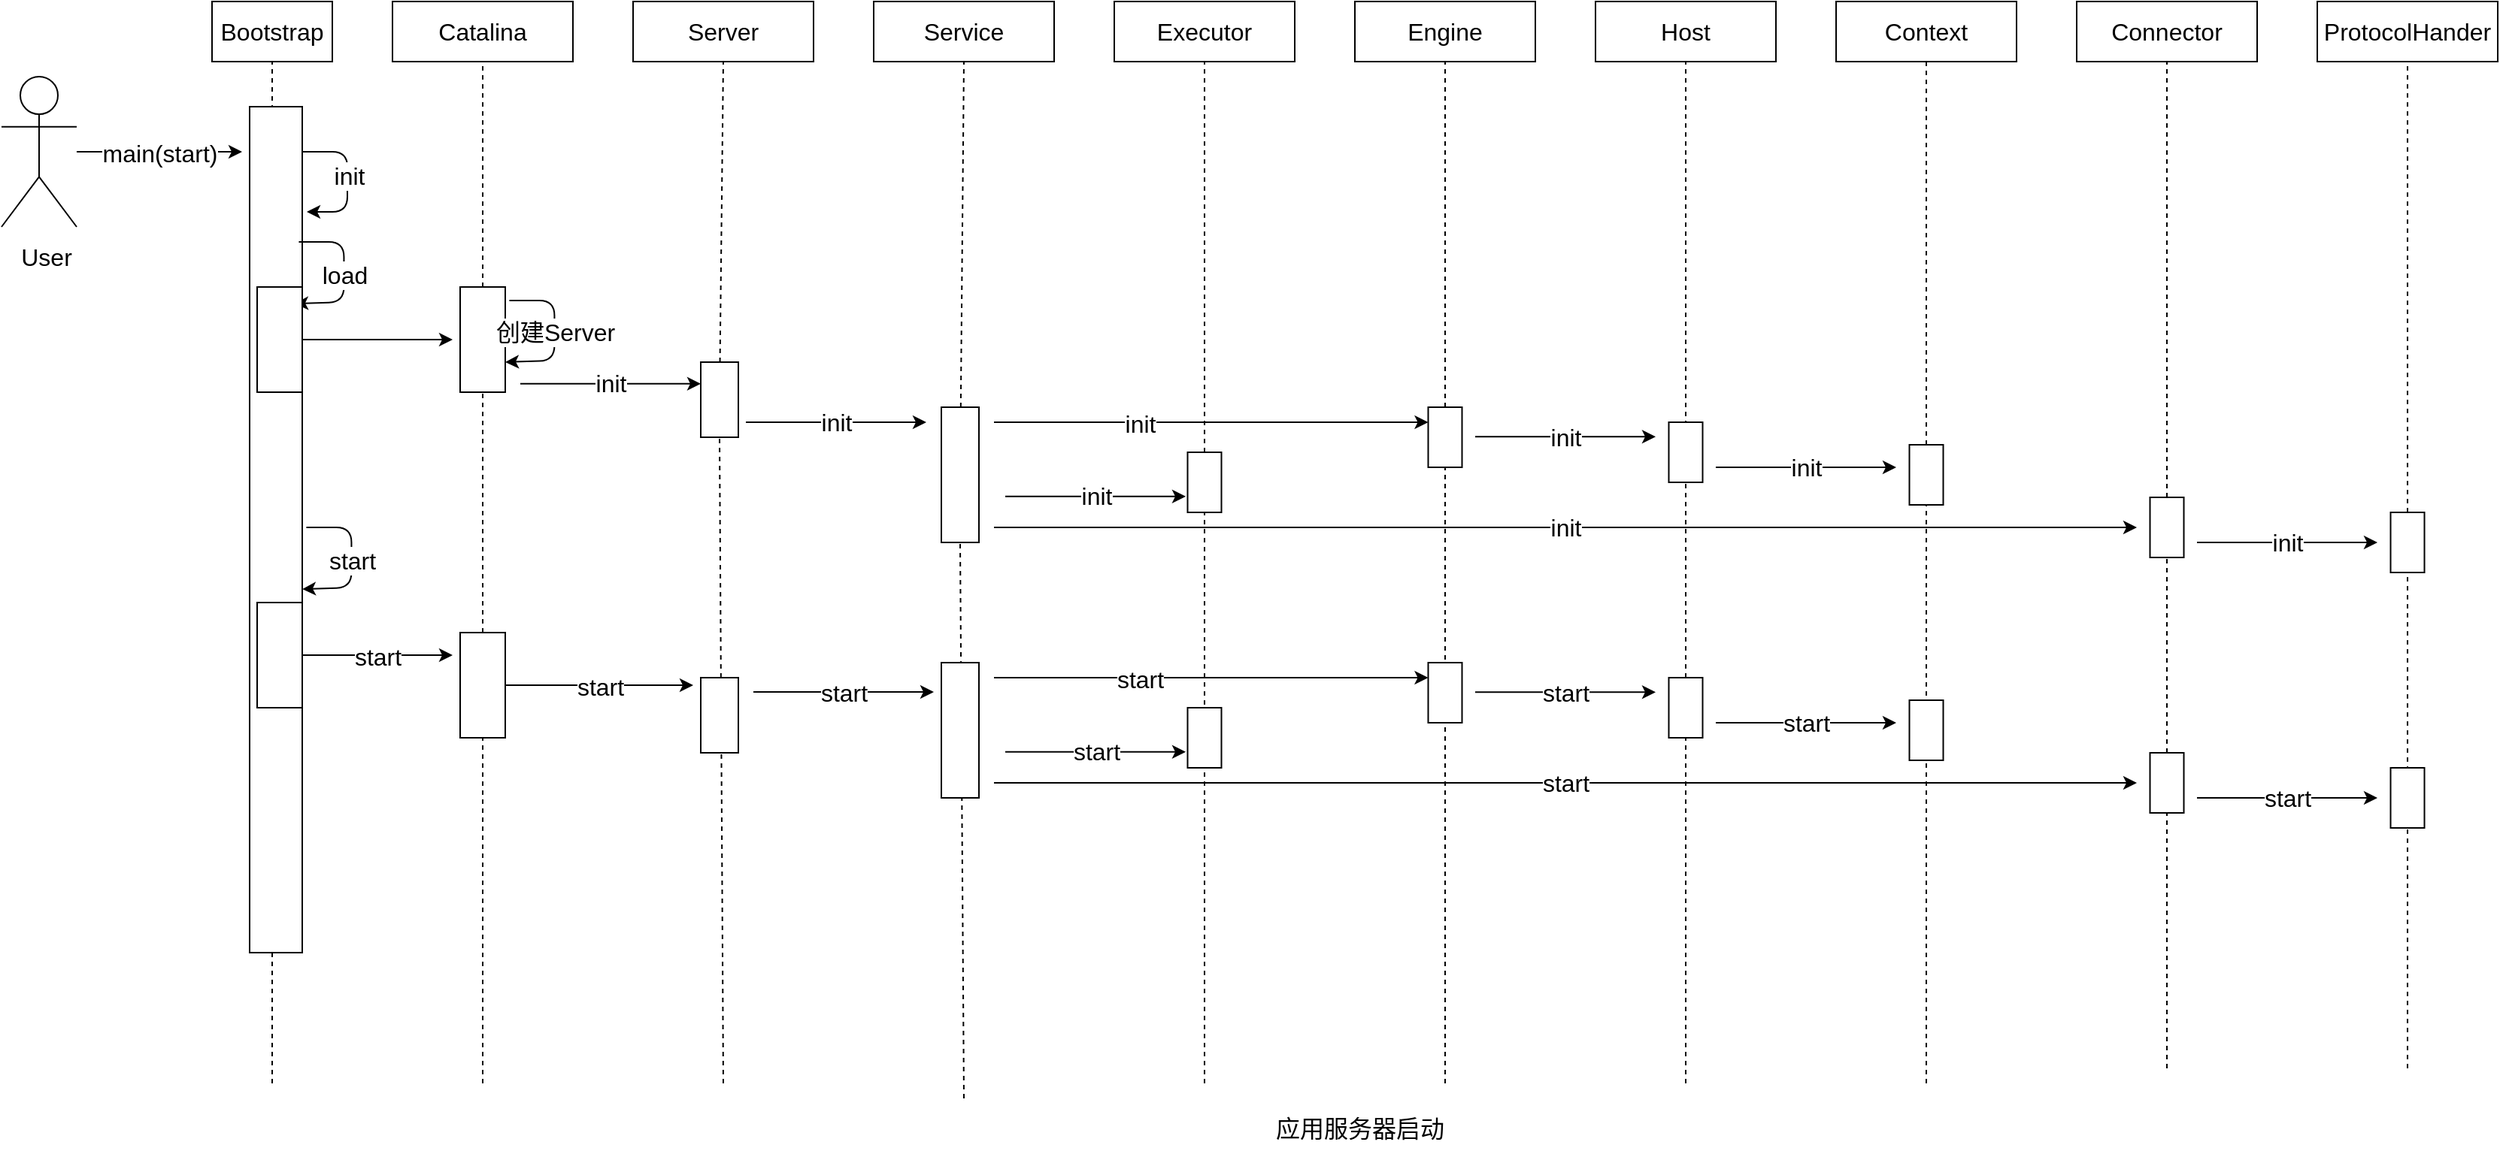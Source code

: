 <mxfile version="14.5.8" type="github">
  <diagram id="MXcY_-OrrRGdvUZjyQHK" name="第 1 页">
    <mxGraphModel dx="1694" dy="1091" grid="0" gridSize="10" guides="1" tooltips="1" connect="1" arrows="1" fold="1" page="1" pageScale="1" pageWidth="9900" pageHeight="9900" math="0" shadow="0">
      <root>
        <mxCell id="0" />
        <mxCell id="1" parent="0" />
        <mxCell id="sS-mawD9lKDqWWEO7rcs-38" value="main(start)" style="edgeStyle=orthogonalEdgeStyle;rounded=0;orthogonalLoop=1;jettySize=auto;html=1;fontSize=16;" edge="1" parent="1" source="sS-mawD9lKDqWWEO7rcs-8">
          <mxGeometry relative="1" as="geometry">
            <mxPoint x="460" y="580.0" as="targetPoint" />
          </mxGeometry>
        </mxCell>
        <mxCell id="sS-mawD9lKDqWWEO7rcs-8" value="" style="shape=umlActor;verticalLabelPosition=bottom;verticalAlign=top;html=1;outlineConnect=0;" vertex="1" parent="1">
          <mxGeometry x="300" y="530" width="50" height="100" as="geometry" />
        </mxCell>
        <mxCell id="sS-mawD9lKDqWWEO7rcs-9" value="Bootstrap" style="rounded=0;whiteSpace=wrap;html=1;fontSize=16;" vertex="1" parent="1">
          <mxGeometry x="440" y="480" width="80" height="40" as="geometry" />
        </mxCell>
        <mxCell id="sS-mawD9lKDqWWEO7rcs-10" value="" style="endArrow=none;dashed=1;html=1;fontSize=16;entryX=0.5;entryY=1;entryDx=0;entryDy=0;" edge="1" parent="1" target="sS-mawD9lKDqWWEO7rcs-9">
          <mxGeometry width="50" height="50" relative="1" as="geometry">
            <mxPoint x="480" y="1200" as="sourcePoint" />
            <mxPoint x="480" y="530" as="targetPoint" />
          </mxGeometry>
        </mxCell>
        <mxCell id="sS-mawD9lKDqWWEO7rcs-13" value="Catalina" style="rounded=0;whiteSpace=wrap;html=1;fontSize=16;" vertex="1" parent="1">
          <mxGeometry x="560" y="480" width="120" height="40" as="geometry" />
        </mxCell>
        <mxCell id="sS-mawD9lKDqWWEO7rcs-14" value="" style="endArrow=none;dashed=1;html=1;fontSize=16;entryX=0.5;entryY=1;entryDx=0;entryDy=0;" edge="1" parent="1" target="sS-mawD9lKDqWWEO7rcs-13" source="sS-mawD9lKDqWWEO7rcs-47">
          <mxGeometry width="50" height="50" relative="1" as="geometry">
            <mxPoint x="620" y="1200" as="sourcePoint" />
            <mxPoint x="600" y="530" as="targetPoint" />
          </mxGeometry>
        </mxCell>
        <mxCell id="sS-mawD9lKDqWWEO7rcs-15" value="Connector" style="rounded=0;whiteSpace=wrap;html=1;fontSize=16;" vertex="1" parent="1">
          <mxGeometry x="1680" y="480" width="120" height="40" as="geometry" />
        </mxCell>
        <mxCell id="sS-mawD9lKDqWWEO7rcs-16" value="" style="endArrow=none;dashed=1;html=1;fontSize=16;entryX=0.5;entryY=1;entryDx=0;entryDy=0;" edge="1" parent="1" target="sS-mawD9lKDqWWEO7rcs-15" source="sS-mawD9lKDqWWEO7rcs-78">
          <mxGeometry width="50" height="50" relative="1" as="geometry">
            <mxPoint x="1740" y="1190" as="sourcePoint" />
            <mxPoint x="1760" y="530" as="targetPoint" />
          </mxGeometry>
        </mxCell>
        <mxCell id="sS-mawD9lKDqWWEO7rcs-19" value="Server" style="rounded=0;whiteSpace=wrap;html=1;fontSize=16;" vertex="1" parent="1">
          <mxGeometry x="720" y="480" width="120" height="40" as="geometry" />
        </mxCell>
        <mxCell id="sS-mawD9lKDqWWEO7rcs-20" value="" style="endArrow=none;dashed=1;html=1;fontSize=16;entryX=0.5;entryY=1;entryDx=0;entryDy=0;" edge="1" parent="1" target="sS-mawD9lKDqWWEO7rcs-19" source="sS-mawD9lKDqWWEO7rcs-52">
          <mxGeometry width="50" height="50" relative="1" as="geometry">
            <mxPoint x="780" y="1200" as="sourcePoint" />
            <mxPoint x="800" y="530" as="targetPoint" />
          </mxGeometry>
        </mxCell>
        <mxCell id="sS-mawD9lKDqWWEO7rcs-21" value="Service" style="rounded=0;whiteSpace=wrap;html=1;fontSize=16;" vertex="1" parent="1">
          <mxGeometry x="880" y="480" width="120" height="40" as="geometry" />
        </mxCell>
        <mxCell id="sS-mawD9lKDqWWEO7rcs-22" value="" style="endArrow=none;dashed=1;html=1;fontSize=16;entryX=0.5;entryY=1;entryDx=0;entryDy=0;" edge="1" parent="1" target="sS-mawD9lKDqWWEO7rcs-21" source="sS-mawD9lKDqWWEO7rcs-58">
          <mxGeometry width="50" height="50" relative="1" as="geometry">
            <mxPoint x="940" y="1210" as="sourcePoint" />
            <mxPoint x="960" y="530" as="targetPoint" />
          </mxGeometry>
        </mxCell>
        <mxCell id="sS-mawD9lKDqWWEO7rcs-23" value="Executor" style="rounded=0;whiteSpace=wrap;html=1;fontSize=16;" vertex="1" parent="1">
          <mxGeometry x="1040" y="480" width="120" height="40" as="geometry" />
        </mxCell>
        <mxCell id="sS-mawD9lKDqWWEO7rcs-24" value="" style="endArrow=none;dashed=1;html=1;fontSize=16;entryX=0.5;entryY=1;entryDx=0;entryDy=0;" edge="1" parent="1" target="sS-mawD9lKDqWWEO7rcs-23" source="sS-mawD9lKDqWWEO7rcs-62">
          <mxGeometry width="50" height="50" relative="1" as="geometry">
            <mxPoint x="1100" y="1200" as="sourcePoint" />
            <mxPoint x="1120" y="530" as="targetPoint" />
          </mxGeometry>
        </mxCell>
        <mxCell id="sS-mawD9lKDqWWEO7rcs-25" value="Engine" style="rounded=0;whiteSpace=wrap;html=1;fontSize=16;" vertex="1" parent="1">
          <mxGeometry x="1200" y="480" width="120" height="40" as="geometry" />
        </mxCell>
        <mxCell id="sS-mawD9lKDqWWEO7rcs-26" value="" style="endArrow=none;dashed=1;html=1;fontSize=16;entryX=0.5;entryY=1;entryDx=0;entryDy=0;" edge="1" parent="1" target="sS-mawD9lKDqWWEO7rcs-25" source="sS-mawD9lKDqWWEO7rcs-64">
          <mxGeometry width="50" height="50" relative="1" as="geometry">
            <mxPoint x="1260" y="1200" as="sourcePoint" />
            <mxPoint x="1280" y="530" as="targetPoint" />
          </mxGeometry>
        </mxCell>
        <mxCell id="sS-mawD9lKDqWWEO7rcs-27" value="Context" style="rounded=0;whiteSpace=wrap;html=1;fontSize=16;" vertex="1" parent="1">
          <mxGeometry x="1520" y="480" width="120" height="40" as="geometry" />
        </mxCell>
        <mxCell id="sS-mawD9lKDqWWEO7rcs-28" value="" style="endArrow=none;dashed=1;html=1;fontSize=16;entryX=0.5;entryY=1;entryDx=0;entryDy=0;" edge="1" parent="1" target="sS-mawD9lKDqWWEO7rcs-27" source="sS-mawD9lKDqWWEO7rcs-70">
          <mxGeometry width="50" height="50" relative="1" as="geometry">
            <mxPoint x="1580" y="1200" as="sourcePoint" />
            <mxPoint x="1600" y="530" as="targetPoint" />
          </mxGeometry>
        </mxCell>
        <mxCell id="sS-mawD9lKDqWWEO7rcs-29" value="Host" style="rounded=0;whiteSpace=wrap;html=1;fontSize=16;" vertex="1" parent="1">
          <mxGeometry x="1360" y="480" width="120" height="40" as="geometry" />
        </mxCell>
        <mxCell id="sS-mawD9lKDqWWEO7rcs-30" value="" style="endArrow=none;dashed=1;html=1;fontSize=16;entryX=0.5;entryY=1;entryDx=0;entryDy=0;" edge="1" target="sS-mawD9lKDqWWEO7rcs-29" parent="1">
          <mxGeometry width="50" height="50" relative="1" as="geometry">
            <mxPoint x="1420" y="1200" as="sourcePoint" />
            <mxPoint x="1440" y="530" as="targetPoint" />
          </mxGeometry>
        </mxCell>
        <mxCell id="sS-mawD9lKDqWWEO7rcs-33" value="ProtocolHander" style="rounded=0;whiteSpace=wrap;html=1;fontSize=16;" vertex="1" parent="1">
          <mxGeometry x="1840" y="480" width="120" height="40" as="geometry" />
        </mxCell>
        <mxCell id="sS-mawD9lKDqWWEO7rcs-34" value="" style="endArrow=none;dashed=1;html=1;fontSize=16;entryX=0.5;entryY=1;entryDx=0;entryDy=0;" edge="1" parent="1" target="sS-mawD9lKDqWWEO7rcs-33" source="sS-mawD9lKDqWWEO7rcs-80">
          <mxGeometry width="50" height="50" relative="1" as="geometry">
            <mxPoint x="1900" y="1190" as="sourcePoint" />
            <mxPoint x="1920" y="530" as="targetPoint" />
          </mxGeometry>
        </mxCell>
        <mxCell id="sS-mawD9lKDqWWEO7rcs-35" value="User" style="text;html=1;strokeColor=none;fillColor=none;align=center;verticalAlign=middle;whiteSpace=wrap;rounded=0;fontSize=16;" vertex="1" parent="1">
          <mxGeometry x="310" y="640" width="40" height="20" as="geometry" />
        </mxCell>
        <mxCell id="sS-mawD9lKDqWWEO7rcs-37" value="" style="rounded=0;whiteSpace=wrap;html=1;fontSize=16;" vertex="1" parent="1">
          <mxGeometry x="465" y="550" width="35" height="563" as="geometry" />
        </mxCell>
        <mxCell id="sS-mawD9lKDqWWEO7rcs-39" value="" style="endArrow=classic;html=1;fontSize=16;" edge="1" parent="1">
          <mxGeometry width="50" height="50" relative="1" as="geometry">
            <mxPoint x="500" y="580" as="sourcePoint" />
            <mxPoint x="503" y="620" as="targetPoint" />
            <Array as="points">
              <mxPoint x="530" y="580" />
              <mxPoint x="530" y="620" />
            </Array>
          </mxGeometry>
        </mxCell>
        <mxCell id="sS-mawD9lKDqWWEO7rcs-42" value="init" style="edgeLabel;html=1;align=center;verticalAlign=middle;resizable=0;points=[];fontSize=16;" vertex="1" connectable="0" parent="sS-mawD9lKDqWWEO7rcs-39">
          <mxGeometry x="-0.053" y="1" relative="1" as="geometry">
            <mxPoint as="offset" />
          </mxGeometry>
        </mxCell>
        <mxCell id="sS-mawD9lKDqWWEO7rcs-43" value="load" style="endArrow=classic;html=1;fontSize=16;entryX=1.076;entryY=0.192;entryDx=0;entryDy=0;entryPerimeter=0;" edge="1" parent="1">
          <mxGeometry width="50" height="50" relative="1" as="geometry">
            <mxPoint x="497.72" y="640.0" as="sourcePoint" />
            <mxPoint x="495.0" y="681.04" as="targetPoint" />
            <Array as="points">
              <mxPoint x="527.72" y="640" />
              <mxPoint x="527.72" y="680" />
            </Array>
          </mxGeometry>
        </mxCell>
        <mxCell id="sS-mawD9lKDqWWEO7rcs-49" style="edgeStyle=orthogonalEdgeStyle;rounded=0;orthogonalLoop=1;jettySize=auto;html=1;fontSize=16;" edge="1" parent="1" source="sS-mawD9lKDqWWEO7rcs-46">
          <mxGeometry relative="1" as="geometry">
            <mxPoint x="600" y="705.0" as="targetPoint" />
          </mxGeometry>
        </mxCell>
        <mxCell id="sS-mawD9lKDqWWEO7rcs-46" value="" style="rounded=0;whiteSpace=wrap;html=1;fontSize=16;" vertex="1" parent="1">
          <mxGeometry x="470" y="670" width="30" height="70" as="geometry" />
        </mxCell>
        <mxCell id="sS-mawD9lKDqWWEO7rcs-47" value="" style="rounded=0;whiteSpace=wrap;html=1;fontSize=16;" vertex="1" parent="1">
          <mxGeometry x="605" y="670" width="30" height="70" as="geometry" />
        </mxCell>
        <mxCell id="sS-mawD9lKDqWWEO7rcs-48" value="" style="endArrow=none;dashed=1;html=1;fontSize=16;entryX=0.5;entryY=1;entryDx=0;entryDy=0;" edge="1" parent="1" source="sS-mawD9lKDqWWEO7rcs-90" target="sS-mawD9lKDqWWEO7rcs-47">
          <mxGeometry width="50" height="50" relative="1" as="geometry">
            <mxPoint x="620" y="1200" as="sourcePoint" />
            <mxPoint x="620" y="520.0" as="targetPoint" />
          </mxGeometry>
        </mxCell>
        <mxCell id="sS-mawD9lKDqWWEO7rcs-51" value="创建Server" style="endArrow=classic;html=1;fontSize=16;entryX=1.076;entryY=0.192;entryDx=0;entryDy=0;entryPerimeter=0;" edge="1" parent="1">
          <mxGeometry width="50" height="50" relative="1" as="geometry">
            <mxPoint x="637.72" y="678.96" as="sourcePoint" />
            <mxPoint x="635.0" y="720" as="targetPoint" />
            <Array as="points">
              <mxPoint x="667.72" y="678.96" />
              <mxPoint x="667.72" y="718.96" />
            </Array>
          </mxGeometry>
        </mxCell>
        <mxCell id="sS-mawD9lKDqWWEO7rcs-52" value="" style="rounded=0;whiteSpace=wrap;html=1;fontSize=16;" vertex="1" parent="1">
          <mxGeometry x="765" y="720" width="25" height="50" as="geometry" />
        </mxCell>
        <mxCell id="sS-mawD9lKDqWWEO7rcs-53" value="" style="endArrow=none;dashed=1;html=1;fontSize=16;entryX=0.5;entryY=1;entryDx=0;entryDy=0;" edge="1" parent="1" target="sS-mawD9lKDqWWEO7rcs-52">
          <mxGeometry width="50" height="50" relative="1" as="geometry">
            <mxPoint x="780" y="1200" as="sourcePoint" />
            <mxPoint x="780" y="520.0" as="targetPoint" />
          </mxGeometry>
        </mxCell>
        <mxCell id="sS-mawD9lKDqWWEO7rcs-57" value="init" style="edgeStyle=orthogonalEdgeStyle;rounded=0;orthogonalLoop=1;jettySize=auto;html=1;fontSize=16;" edge="1" parent="1">
          <mxGeometry relative="1" as="geometry">
            <mxPoint x="765" y="734.41" as="targetPoint" />
            <mxPoint x="645" y="734.41" as="sourcePoint" />
          </mxGeometry>
        </mxCell>
        <mxCell id="sS-mawD9lKDqWWEO7rcs-58" value="" style="rounded=0;whiteSpace=wrap;html=1;fontSize=16;" vertex="1" parent="1">
          <mxGeometry x="925" y="750" width="25" height="90" as="geometry" />
        </mxCell>
        <mxCell id="sS-mawD9lKDqWWEO7rcs-59" value="" style="endArrow=none;dashed=1;html=1;fontSize=16;entryX=0.5;entryY=1;entryDx=0;entryDy=0;" edge="1" parent="1" target="sS-mawD9lKDqWWEO7rcs-58">
          <mxGeometry width="50" height="50" relative="1" as="geometry">
            <mxPoint x="940" y="1210" as="sourcePoint" />
            <mxPoint x="940" y="520.0" as="targetPoint" />
          </mxGeometry>
        </mxCell>
        <mxCell id="sS-mawD9lKDqWWEO7rcs-61" value="init" style="edgeStyle=orthogonalEdgeStyle;rounded=0;orthogonalLoop=1;jettySize=auto;html=1;fontSize=16;" edge="1" parent="1">
          <mxGeometry relative="1" as="geometry">
            <mxPoint x="915" y="760.0" as="targetPoint" />
            <mxPoint x="795" y="760.0" as="sourcePoint" />
          </mxGeometry>
        </mxCell>
        <mxCell id="sS-mawD9lKDqWWEO7rcs-62" value="" style="rounded=0;whiteSpace=wrap;html=1;fontSize=16;" vertex="1" parent="1">
          <mxGeometry x="1088.75" y="780" width="22.5" height="40" as="geometry" />
        </mxCell>
        <mxCell id="sS-mawD9lKDqWWEO7rcs-63" value="" style="endArrow=none;dashed=1;html=1;fontSize=16;entryX=0.5;entryY=1;entryDx=0;entryDy=0;" edge="1" parent="1" target="sS-mawD9lKDqWWEO7rcs-62">
          <mxGeometry width="50" height="50" relative="1" as="geometry">
            <mxPoint x="1100" y="1200" as="sourcePoint" />
            <mxPoint x="1100" y="520.0" as="targetPoint" />
          </mxGeometry>
        </mxCell>
        <mxCell id="sS-mawD9lKDqWWEO7rcs-64" value="" style="rounded=0;whiteSpace=wrap;html=1;fontSize=16;" vertex="1" parent="1">
          <mxGeometry x="1248.75" y="750" width="22.5" height="40" as="geometry" />
        </mxCell>
        <mxCell id="sS-mawD9lKDqWWEO7rcs-65" value="" style="endArrow=none;dashed=1;html=1;fontSize=16;entryX=0.5;entryY=1;entryDx=0;entryDy=0;" edge="1" parent="1" target="sS-mawD9lKDqWWEO7rcs-64">
          <mxGeometry width="50" height="50" relative="1" as="geometry">
            <mxPoint x="1260" y="1200" as="sourcePoint" />
            <mxPoint x="1260" y="520.0" as="targetPoint" />
          </mxGeometry>
        </mxCell>
        <mxCell id="sS-mawD9lKDqWWEO7rcs-66" value="init" style="edgeStyle=orthogonalEdgeStyle;rounded=0;orthogonalLoop=1;jettySize=auto;html=1;fontSize=16;" edge="1" parent="1">
          <mxGeometry relative="1" as="geometry">
            <mxPoint x="1087.5" y="809.41" as="targetPoint" />
            <mxPoint x="967.5" y="809.41" as="sourcePoint" />
          </mxGeometry>
        </mxCell>
        <mxCell id="sS-mawD9lKDqWWEO7rcs-67" style="edgeStyle=orthogonalEdgeStyle;rounded=0;orthogonalLoop=1;jettySize=auto;html=1;fontSize=16;" edge="1" parent="1">
          <mxGeometry relative="1" as="geometry">
            <mxPoint x="1248.75" y="760.0" as="targetPoint" />
            <mxPoint x="960" y="760" as="sourcePoint" />
          </mxGeometry>
        </mxCell>
        <mxCell id="sS-mawD9lKDqWWEO7rcs-68" value="init" style="edgeLabel;html=1;align=center;verticalAlign=middle;resizable=0;points=[];fontSize=16;" vertex="1" connectable="0" parent="sS-mawD9lKDqWWEO7rcs-67">
          <mxGeometry x="-0.327" y="-1" relative="1" as="geometry">
            <mxPoint as="offset" />
          </mxGeometry>
        </mxCell>
        <mxCell id="sS-mawD9lKDqWWEO7rcs-69" value="" style="rounded=0;whiteSpace=wrap;html=1;fontSize=16;" vertex="1" parent="1">
          <mxGeometry x="1408.75" y="760" width="22.5" height="40" as="geometry" />
        </mxCell>
        <mxCell id="sS-mawD9lKDqWWEO7rcs-70" value="" style="rounded=0;whiteSpace=wrap;html=1;fontSize=16;" vertex="1" parent="1">
          <mxGeometry x="1568.75" y="775" width="22.5" height="40" as="geometry" />
        </mxCell>
        <mxCell id="sS-mawD9lKDqWWEO7rcs-71" value="" style="endArrow=none;dashed=1;html=1;fontSize=16;entryX=0.5;entryY=1;entryDx=0;entryDy=0;" edge="1" parent="1" target="sS-mawD9lKDqWWEO7rcs-70">
          <mxGeometry width="50" height="50" relative="1" as="geometry">
            <mxPoint x="1580" y="1200.0" as="sourcePoint" />
            <mxPoint x="1580" y="520" as="targetPoint" />
          </mxGeometry>
        </mxCell>
        <mxCell id="sS-mawD9lKDqWWEO7rcs-73" value="init" style="edgeStyle=orthogonalEdgeStyle;rounded=0;orthogonalLoop=1;jettySize=auto;html=1;fontSize=16;" edge="1" parent="1">
          <mxGeometry relative="1" as="geometry">
            <mxPoint x="1400" y="769.66" as="targetPoint" />
            <mxPoint x="1280" y="769.66" as="sourcePoint" />
          </mxGeometry>
        </mxCell>
        <mxCell id="sS-mawD9lKDqWWEO7rcs-77" value="init" style="edgeStyle=orthogonalEdgeStyle;rounded=0;orthogonalLoop=1;jettySize=auto;html=1;fontSize=16;" edge="1" parent="1">
          <mxGeometry relative="1" as="geometry">
            <mxPoint x="1560" y="790.0" as="targetPoint" />
            <mxPoint x="1440" y="790.0" as="sourcePoint" />
          </mxGeometry>
        </mxCell>
        <mxCell id="sS-mawD9lKDqWWEO7rcs-78" value="" style="rounded=0;whiteSpace=wrap;html=1;fontSize=16;" vertex="1" parent="1">
          <mxGeometry x="1728.75" y="810" width="22.5" height="40" as="geometry" />
        </mxCell>
        <mxCell id="sS-mawD9lKDqWWEO7rcs-79" value="" style="endArrow=none;dashed=1;html=1;fontSize=16;entryX=0.5;entryY=1;entryDx=0;entryDy=0;" edge="1" parent="1" target="sS-mawD9lKDqWWEO7rcs-78">
          <mxGeometry width="50" height="50" relative="1" as="geometry">
            <mxPoint x="1740" y="1190.0" as="sourcePoint" />
            <mxPoint x="1740" y="520" as="targetPoint" />
          </mxGeometry>
        </mxCell>
        <mxCell id="sS-mawD9lKDqWWEO7rcs-84" value="start" style="edgeStyle=orthogonalEdgeStyle;rounded=0;orthogonalLoop=1;jettySize=auto;html=1;fontSize=16;" edge="1" parent="1">
          <mxGeometry relative="1" as="geometry">
            <mxPoint x="920" y="939.5" as="targetPoint" />
            <mxPoint x="800" y="939.5" as="sourcePoint" />
          </mxGeometry>
        </mxCell>
        <mxCell id="sS-mawD9lKDqWWEO7rcs-85" value="init" style="endArrow=classic;html=1;fontSize=16;" edge="1" parent="1">
          <mxGeometry width="50" height="50" relative="1" as="geometry">
            <mxPoint x="960" y="830" as="sourcePoint" />
            <mxPoint x="1720" y="830" as="targetPoint" />
          </mxGeometry>
        </mxCell>
        <mxCell id="sS-mawD9lKDqWWEO7rcs-80" value="" style="rounded=0;whiteSpace=wrap;html=1;fontSize=16;" vertex="1" parent="1">
          <mxGeometry x="1888.75" y="820" width="22.5" height="40" as="geometry" />
        </mxCell>
        <mxCell id="sS-mawD9lKDqWWEO7rcs-86" value="" style="endArrow=none;dashed=1;html=1;fontSize=16;entryX=0.5;entryY=1;entryDx=0;entryDy=0;" edge="1" parent="1" target="sS-mawD9lKDqWWEO7rcs-80">
          <mxGeometry width="50" height="50" relative="1" as="geometry">
            <mxPoint x="1900" y="1190" as="sourcePoint" />
            <mxPoint x="1900" y="520" as="targetPoint" />
          </mxGeometry>
        </mxCell>
        <mxCell id="sS-mawD9lKDqWWEO7rcs-87" value="init" style="edgeStyle=orthogonalEdgeStyle;rounded=0;orthogonalLoop=1;jettySize=auto;html=1;fontSize=16;" edge="1" parent="1">
          <mxGeometry relative="1" as="geometry">
            <mxPoint x="1880" y="840" as="targetPoint" />
            <mxPoint x="1760" y="840" as="sourcePoint" />
          </mxGeometry>
        </mxCell>
        <mxCell id="sS-mawD9lKDqWWEO7rcs-92" value="start" style="edgeStyle=orthogonalEdgeStyle;rounded=0;orthogonalLoop=1;jettySize=auto;html=1;fontSize=16;" edge="1" parent="1" source="sS-mawD9lKDqWWEO7rcs-88">
          <mxGeometry relative="1" as="geometry">
            <mxPoint x="600" y="915" as="targetPoint" />
          </mxGeometry>
        </mxCell>
        <mxCell id="sS-mawD9lKDqWWEO7rcs-88" value="" style="rounded=0;whiteSpace=wrap;html=1;fontSize=16;" vertex="1" parent="1">
          <mxGeometry x="470" y="880" width="30" height="70" as="geometry" />
        </mxCell>
        <mxCell id="sS-mawD9lKDqWWEO7rcs-89" value="start" style="endArrow=classic;html=1;fontSize=16;entryX=1.076;entryY=0.192;entryDx=0;entryDy=0;entryPerimeter=0;" edge="1" parent="1">
          <mxGeometry width="50" height="50" relative="1" as="geometry">
            <mxPoint x="502.72" y="830.0" as="sourcePoint" />
            <mxPoint x="500.0" y="871.04" as="targetPoint" />
            <Array as="points">
              <mxPoint x="532.72" y="830" />
              <mxPoint x="532.72" y="870" />
            </Array>
          </mxGeometry>
        </mxCell>
        <mxCell id="sS-mawD9lKDqWWEO7rcs-94" value="start" style="edgeStyle=orthogonalEdgeStyle;rounded=0;orthogonalLoop=1;jettySize=auto;html=1;fontSize=16;" edge="1" parent="1" source="sS-mawD9lKDqWWEO7rcs-90">
          <mxGeometry relative="1" as="geometry">
            <mxPoint x="760" y="935" as="targetPoint" />
          </mxGeometry>
        </mxCell>
        <mxCell id="sS-mawD9lKDqWWEO7rcs-90" value="" style="rounded=0;whiteSpace=wrap;html=1;fontSize=16;" vertex="1" parent="1">
          <mxGeometry x="605" y="900" width="30" height="70" as="geometry" />
        </mxCell>
        <mxCell id="sS-mawD9lKDqWWEO7rcs-91" value="" style="endArrow=none;dashed=1;html=1;fontSize=16;entryX=0.5;entryY=1;entryDx=0;entryDy=0;" edge="1" parent="1" target="sS-mawD9lKDqWWEO7rcs-90">
          <mxGeometry width="50" height="50" relative="1" as="geometry">
            <mxPoint x="620" y="1200" as="sourcePoint" />
            <mxPoint x="620" y="740" as="targetPoint" />
          </mxGeometry>
        </mxCell>
        <mxCell id="sS-mawD9lKDqWWEO7rcs-93" value="" style="rounded=0;whiteSpace=wrap;html=1;fontSize=16;" vertex="1" parent="1">
          <mxGeometry x="765" y="930" width="25" height="50" as="geometry" />
        </mxCell>
        <mxCell id="sS-mawD9lKDqWWEO7rcs-96" value="" style="rounded=0;whiteSpace=wrap;html=1;fontSize=16;" vertex="1" parent="1">
          <mxGeometry x="925" y="920" width="25" height="90" as="geometry" />
        </mxCell>
        <mxCell id="sS-mawD9lKDqWWEO7rcs-97" value="" style="rounded=0;whiteSpace=wrap;html=1;fontSize=16;" vertex="1" parent="1">
          <mxGeometry x="1088.75" y="950" width="22.5" height="40" as="geometry" />
        </mxCell>
        <mxCell id="sS-mawD9lKDqWWEO7rcs-98" value="" style="rounded=0;whiteSpace=wrap;html=1;fontSize=16;" vertex="1" parent="1">
          <mxGeometry x="1248.75" y="920" width="22.5" height="40" as="geometry" />
        </mxCell>
        <mxCell id="sS-mawD9lKDqWWEO7rcs-99" value="start" style="edgeStyle=orthogonalEdgeStyle;rounded=0;orthogonalLoop=1;jettySize=auto;html=1;fontSize=16;" edge="1" parent="1">
          <mxGeometry relative="1" as="geometry">
            <mxPoint x="1087.5" y="979.41" as="targetPoint" />
            <mxPoint x="967.5" y="979.41" as="sourcePoint" />
          </mxGeometry>
        </mxCell>
        <mxCell id="sS-mawD9lKDqWWEO7rcs-100" style="edgeStyle=orthogonalEdgeStyle;rounded=0;orthogonalLoop=1;jettySize=auto;html=1;fontSize=16;" edge="1" parent="1">
          <mxGeometry relative="1" as="geometry">
            <mxPoint x="1248.75" y="930.0" as="targetPoint" />
            <mxPoint x="960" y="930" as="sourcePoint" />
          </mxGeometry>
        </mxCell>
        <mxCell id="sS-mawD9lKDqWWEO7rcs-101" value="start" style="edgeLabel;html=1;align=center;verticalAlign=middle;resizable=0;points=[];fontSize=16;" vertex="1" connectable="0" parent="sS-mawD9lKDqWWEO7rcs-100">
          <mxGeometry x="-0.327" y="-1" relative="1" as="geometry">
            <mxPoint as="offset" />
          </mxGeometry>
        </mxCell>
        <mxCell id="sS-mawD9lKDqWWEO7rcs-102" value="" style="rounded=0;whiteSpace=wrap;html=1;fontSize=16;" vertex="1" parent="1">
          <mxGeometry x="1408.75" y="930" width="22.5" height="40" as="geometry" />
        </mxCell>
        <mxCell id="sS-mawD9lKDqWWEO7rcs-103" value="" style="rounded=0;whiteSpace=wrap;html=1;fontSize=16;" vertex="1" parent="1">
          <mxGeometry x="1568.75" y="945" width="22.5" height="40" as="geometry" />
        </mxCell>
        <mxCell id="sS-mawD9lKDqWWEO7rcs-104" value="start" style="edgeStyle=orthogonalEdgeStyle;rounded=0;orthogonalLoop=1;jettySize=auto;html=1;fontSize=16;" edge="1" parent="1">
          <mxGeometry relative="1" as="geometry">
            <mxPoint x="1400" y="939.66" as="targetPoint" />
            <mxPoint x="1280" y="939.66" as="sourcePoint" />
          </mxGeometry>
        </mxCell>
        <mxCell id="sS-mawD9lKDqWWEO7rcs-105" value="start" style="edgeStyle=orthogonalEdgeStyle;rounded=0;orthogonalLoop=1;jettySize=auto;html=1;fontSize=16;" edge="1" parent="1">
          <mxGeometry relative="1" as="geometry">
            <mxPoint x="1560" y="960" as="targetPoint" />
            <mxPoint x="1440" y="960" as="sourcePoint" />
          </mxGeometry>
        </mxCell>
        <mxCell id="sS-mawD9lKDqWWEO7rcs-106" value="" style="rounded=0;whiteSpace=wrap;html=1;fontSize=16;" vertex="1" parent="1">
          <mxGeometry x="1728.75" y="980" width="22.5" height="40" as="geometry" />
        </mxCell>
        <mxCell id="sS-mawD9lKDqWWEO7rcs-107" value="start" style="endArrow=classic;html=1;fontSize=16;" edge="1" parent="1">
          <mxGeometry width="50" height="50" relative="1" as="geometry">
            <mxPoint x="960" y="1000" as="sourcePoint" />
            <mxPoint x="1720" y="1000" as="targetPoint" />
          </mxGeometry>
        </mxCell>
        <mxCell id="sS-mawD9lKDqWWEO7rcs-108" value="" style="rounded=0;whiteSpace=wrap;html=1;fontSize=16;" vertex="1" parent="1">
          <mxGeometry x="1888.75" y="990" width="22.5" height="40" as="geometry" />
        </mxCell>
        <mxCell id="sS-mawD9lKDqWWEO7rcs-109" value="start" style="edgeStyle=orthogonalEdgeStyle;rounded=0;orthogonalLoop=1;jettySize=auto;html=1;fontSize=16;" edge="1" parent="1">
          <mxGeometry relative="1" as="geometry">
            <mxPoint x="1880" y="1010" as="targetPoint" />
            <mxPoint x="1760" y="1010" as="sourcePoint" />
          </mxGeometry>
        </mxCell>
        <mxCell id="sS-mawD9lKDqWWEO7rcs-110" value="应用服务器启动" style="text;html=1;strokeColor=none;fillColor=none;align=center;verticalAlign=middle;whiteSpace=wrap;rounded=0;fontSize=16;" vertex="1" parent="1">
          <mxGeometry x="1088.75" y="1210" width="229" height="40" as="geometry" />
        </mxCell>
      </root>
    </mxGraphModel>
  </diagram>
</mxfile>
